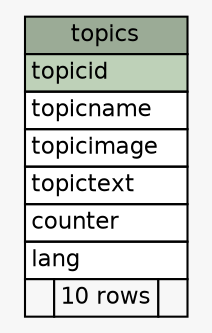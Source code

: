 // dot 2.38.0 on Mac OS X 10.9.4
// SchemaSpy rev 590
digraph "topics" {
  graph [
    rankdir="RL"
    bgcolor="#f7f7f7"
    nodesep="0.18"
    ranksep="0.46"
    fontname="Helvetica"
    fontsize="11"
  ];
  node [
    fontname="Helvetica"
    fontsize="11"
    shape="plaintext"
  ];
  edge [
    arrowsize="0.8"
  ];
  "topics" [
    label=<
    <TABLE BORDER="0" CELLBORDER="1" CELLSPACING="0" BGCOLOR="#ffffff">
      <TR><TD COLSPAN="3" BGCOLOR="#9bab96" ALIGN="CENTER">topics</TD></TR>
      <TR><TD PORT="topicid" COLSPAN="3" BGCOLOR="#bed1b8" ALIGN="LEFT">topicid</TD></TR>
      <TR><TD PORT="topicname" COLSPAN="3" ALIGN="LEFT">topicname</TD></TR>
      <TR><TD PORT="topicimage" COLSPAN="3" ALIGN="LEFT">topicimage</TD></TR>
      <TR><TD PORT="topictext" COLSPAN="3" ALIGN="LEFT">topictext</TD></TR>
      <TR><TD PORT="counter" COLSPAN="3" ALIGN="LEFT">counter</TD></TR>
      <TR><TD PORT="lang" COLSPAN="3" ALIGN="LEFT">lang</TD></TR>
      <TR><TD ALIGN="LEFT" BGCOLOR="#f7f7f7">  </TD><TD ALIGN="RIGHT" BGCOLOR="#f7f7f7">10 rows</TD><TD ALIGN="RIGHT" BGCOLOR="#f7f7f7">  </TD></TR>
    </TABLE>>
    URL="tables/topics.html"
    tooltip="topics"
  ];
}
